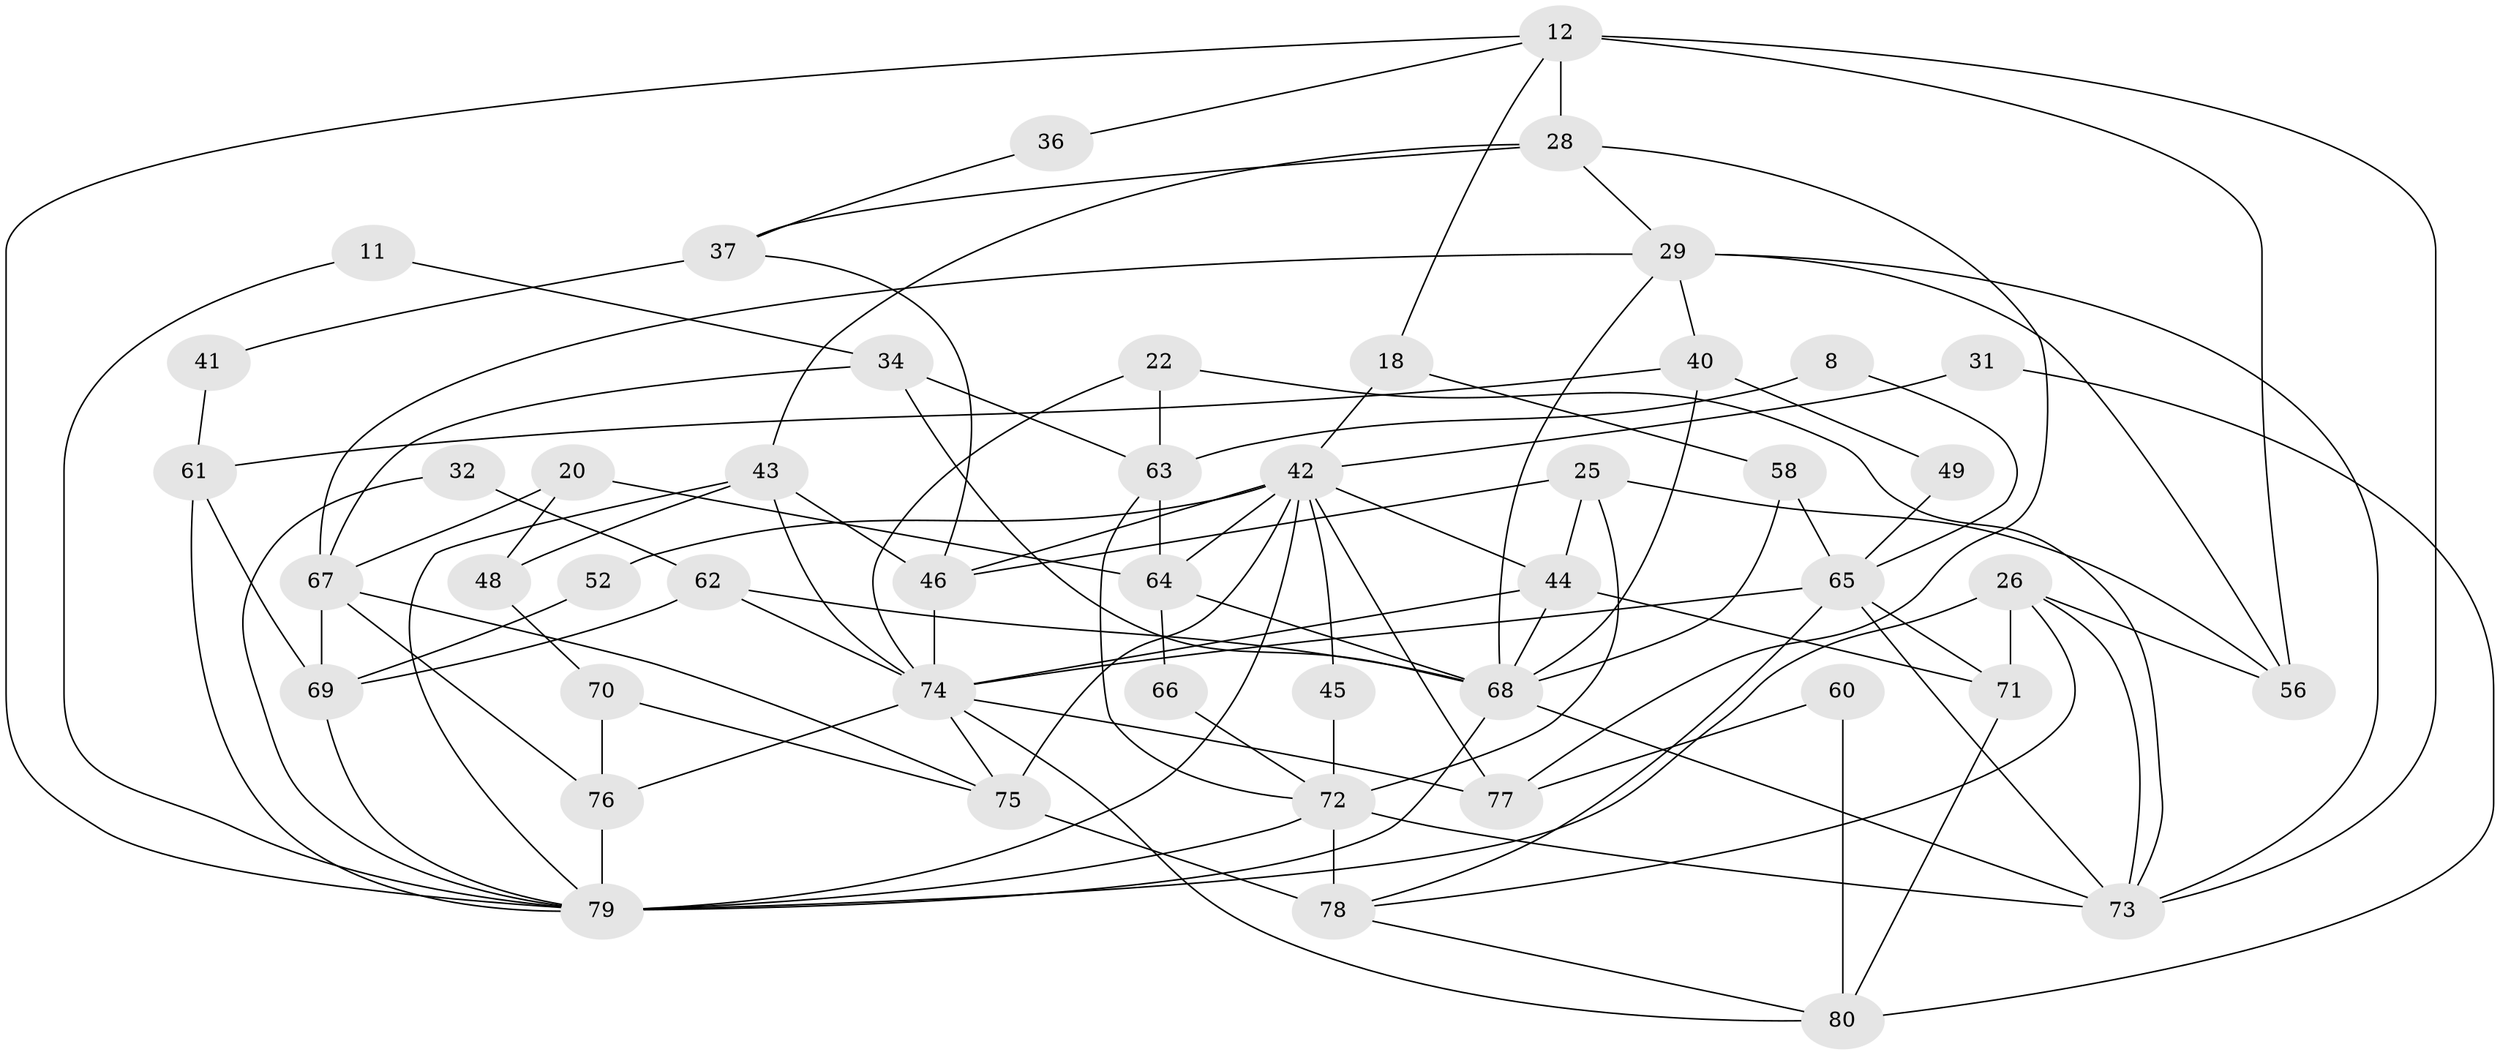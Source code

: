 // original degree distribution, {5: 0.2375, 7: 0.05, 4: 0.2625, 3: 0.2375, 2: 0.15, 6: 0.05, 8: 0.0125}
// Generated by graph-tools (version 1.1) at 2025/55/03/04/25 21:55:28]
// undirected, 48 vertices, 107 edges
graph export_dot {
graph [start="1"]
  node [color=gray90,style=filled];
  8;
  11;
  12;
  18;
  20;
  22;
  25;
  26;
  28 [super="+3"];
  29 [super="+24"];
  31;
  32;
  34;
  36;
  37;
  40 [super="+35"];
  41;
  42 [super="+38+15"];
  43;
  44;
  45;
  46;
  48;
  49;
  52;
  56;
  58 [super="+47"];
  60;
  61;
  62;
  63;
  64;
  65 [super="+53"];
  66;
  67 [super="+55+1"];
  68 [super="+2+30"];
  69 [super="+27"];
  70;
  71;
  72 [super="+17+54"];
  73 [super="+6+14+23"];
  74 [super="+21+57"];
  75 [super="+5+51"];
  76;
  77;
  78 [super="+39"];
  79 [super="+59"];
  80;
  8 -- 65;
  8 -- 63;
  11 -- 34;
  11 -- 79;
  12 -- 56;
  12 -- 18;
  12 -- 36;
  12 -- 73 [weight=2];
  12 -- 28;
  12 -- 79;
  18 -- 42;
  18 -- 58;
  20 -- 64;
  20 -- 67;
  20 -- 48;
  22 -- 63;
  22 -- 73;
  22 -- 74;
  25 -- 46;
  25 -- 44;
  25 -- 56;
  25 -- 72;
  26 -- 71;
  26 -- 56;
  26 -- 78;
  26 -- 73;
  26 -- 79;
  28 -- 37;
  28 -- 29;
  28 -- 43;
  28 -- 77;
  29 -- 56;
  29 -- 67 [weight=2];
  29 -- 40;
  29 -- 73 [weight=2];
  29 -- 68;
  31 -- 80;
  31 -- 42;
  32 -- 62;
  32 -- 79;
  34 -- 63;
  34 -- 67;
  34 -- 68;
  36 -- 37;
  37 -- 46;
  37 -- 41;
  40 -- 68 [weight=2];
  40 -- 49;
  40 -- 61;
  41 -- 61;
  42 -- 77;
  42 -- 75 [weight=3];
  42 -- 64;
  42 -- 44;
  42 -- 45;
  42 -- 46;
  42 -- 79 [weight=2];
  42 -- 52;
  43 -- 46;
  43 -- 48;
  43 -- 79;
  43 -- 74;
  44 -- 71;
  44 -- 68 [weight=2];
  44 -- 74 [weight=2];
  45 -- 72;
  46 -- 74;
  48 -- 70;
  49 -- 65;
  52 -- 69 [weight=2];
  58 -- 68 [weight=2];
  58 -- 65;
  60 -- 80;
  60 -- 77;
  61 -- 69;
  61 -- 79;
  62 -- 69;
  62 -- 74;
  62 -- 68;
  63 -- 64;
  63 -- 72;
  64 -- 66;
  64 -- 68;
  65 -- 73 [weight=2];
  65 -- 71;
  65 -- 78;
  65 -- 74;
  66 -- 72;
  67 -- 75 [weight=2];
  67 -- 69 [weight=3];
  67 -- 76;
  68 -- 73 [weight=2];
  68 -- 79;
  69 -- 79;
  70 -- 76;
  70 -- 75;
  71 -- 80;
  72 -- 78 [weight=2];
  72 -- 73 [weight=2];
  72 -- 79 [weight=2];
  74 -- 75 [weight=2];
  74 -- 76;
  74 -- 77;
  74 -- 80;
  75 -- 78 [weight=2];
  76 -- 79;
  78 -- 80;
}
